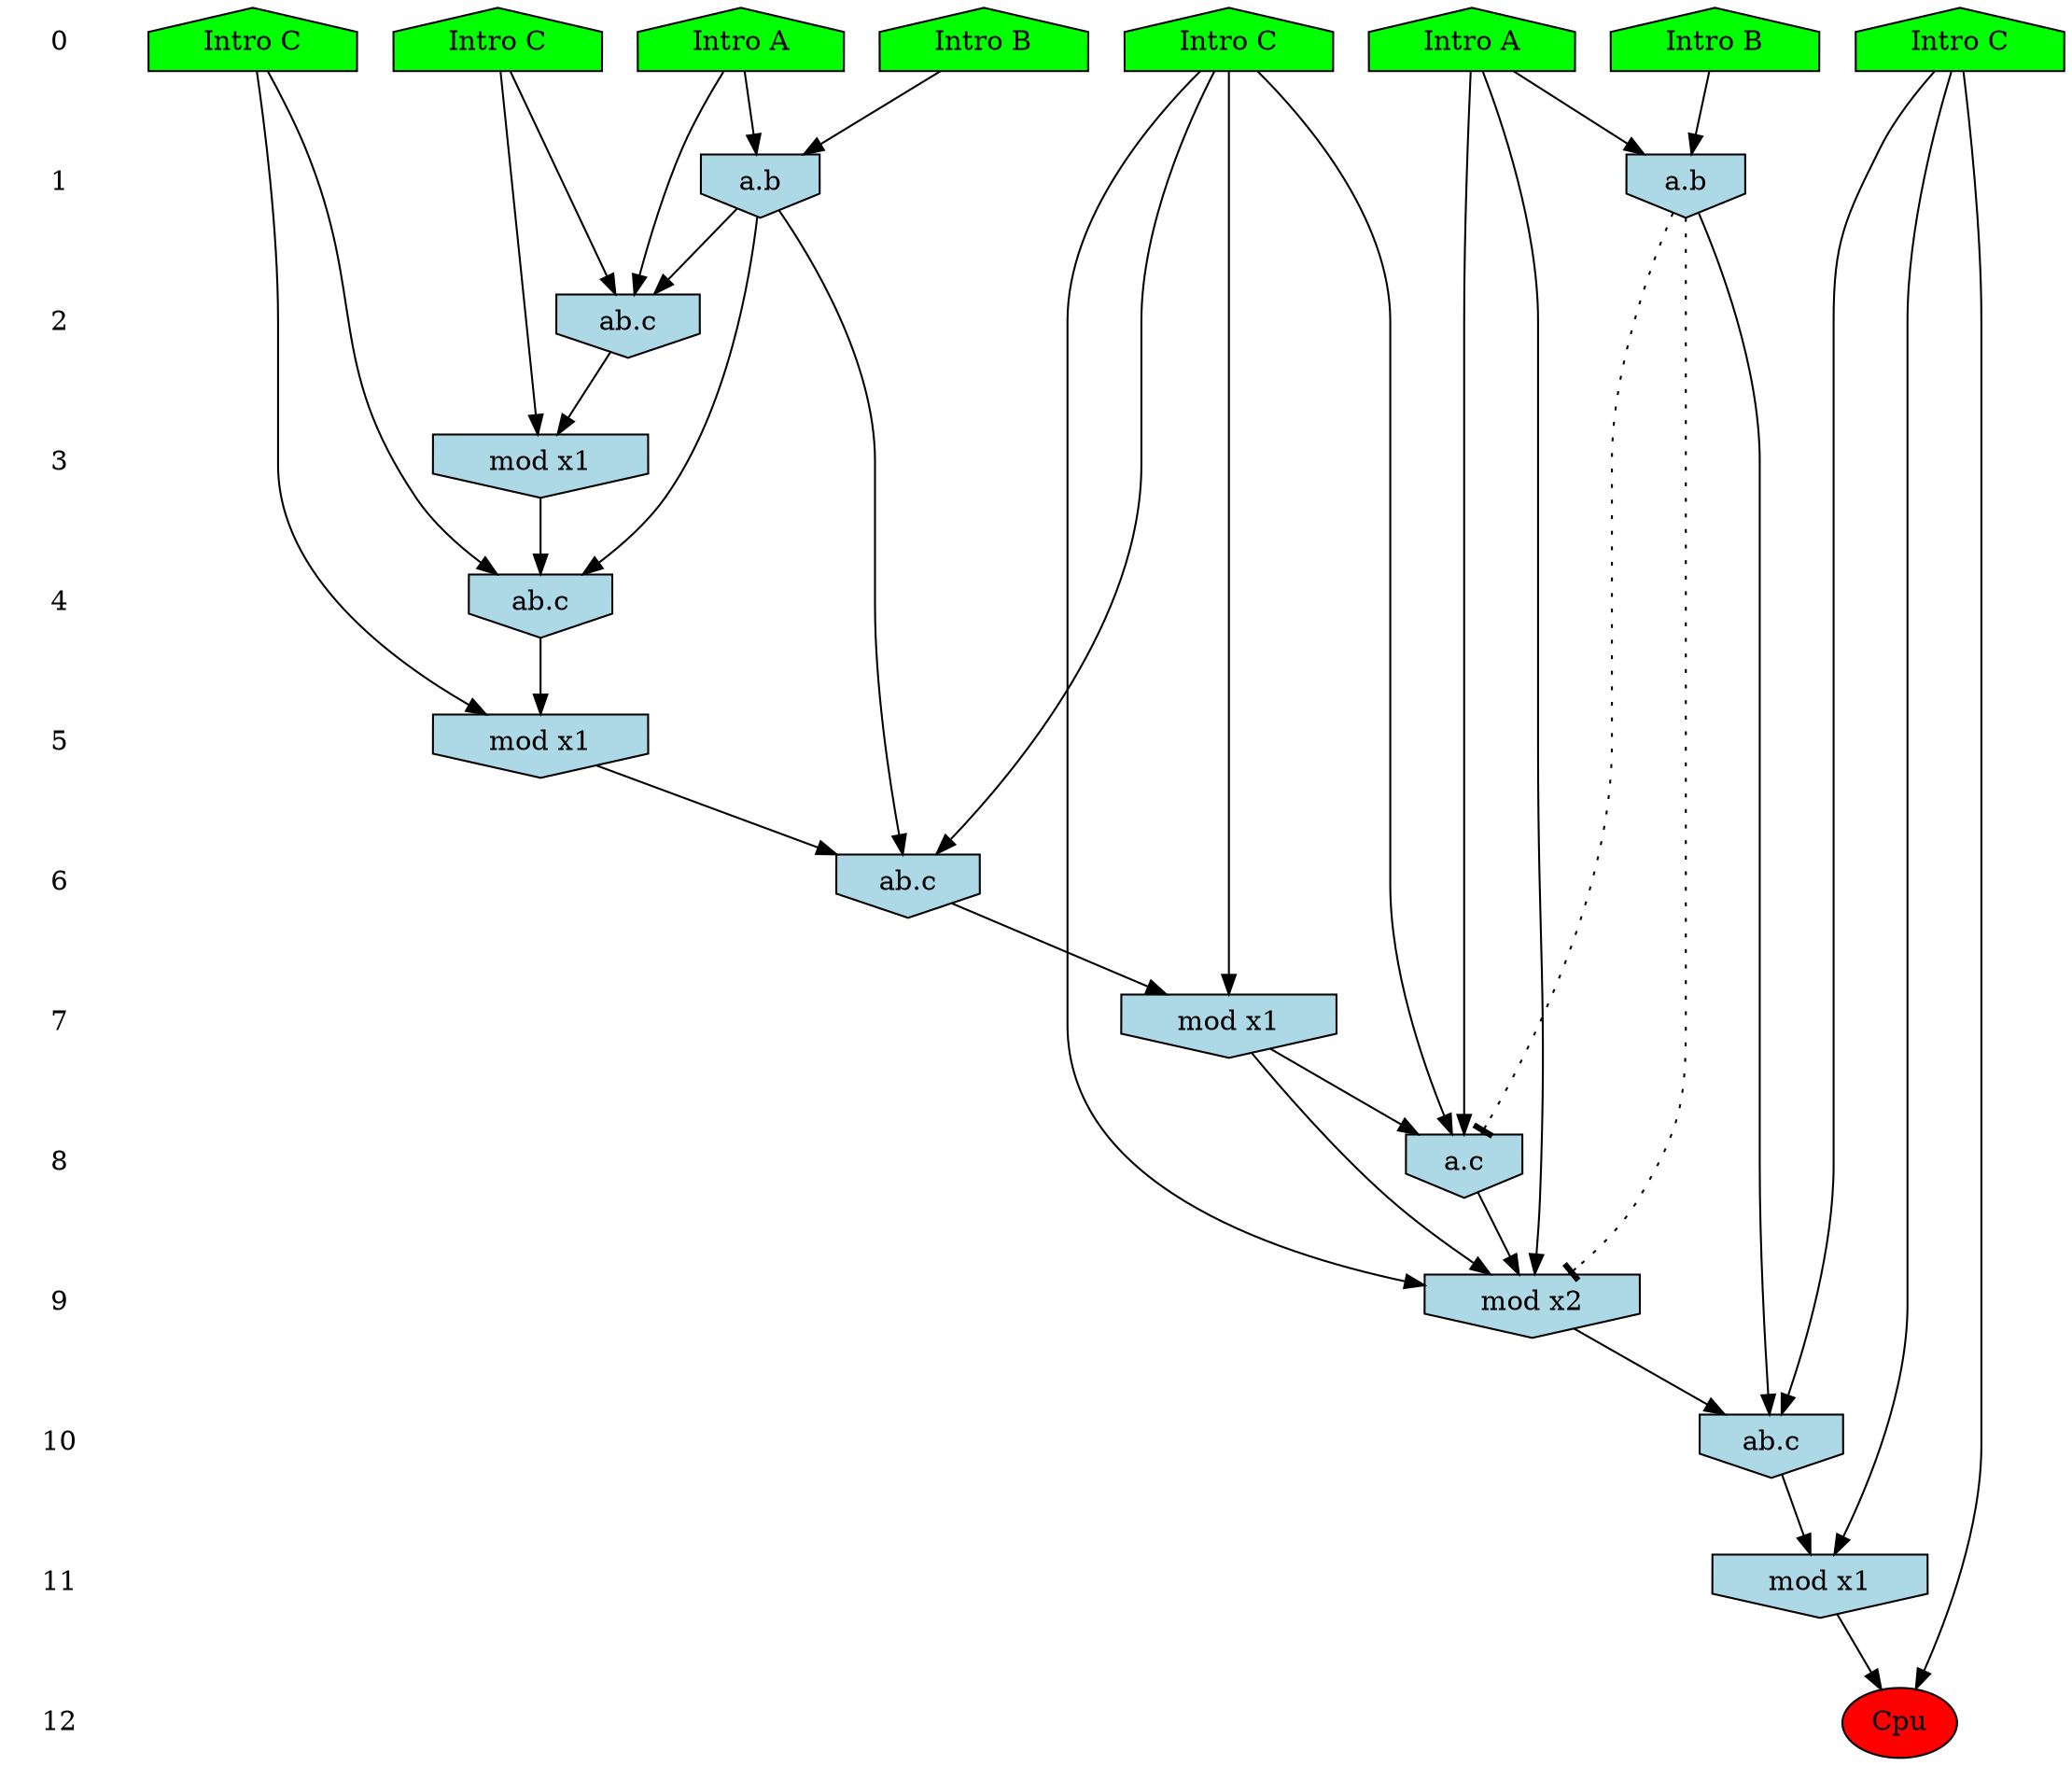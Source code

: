 /* Compression of 6 causal flows obtained in average at 1.503124E+01 t.u */
/* Compressed causal flows were: [793;2202;2226;2829;3161;3791] */
digraph G{
 ranksep=.5 ; 
{ rank = same ; "0" [shape=plaintext] ; node_1 [label ="Intro A", shape=house, style=filled, fillcolor=green] ;
node_2 [label ="Intro B", shape=house, style=filled, fillcolor=green] ;
node_3 [label ="Intro B", shape=house, style=filled, fillcolor=green] ;
node_4 [label ="Intro A", shape=house, style=filled, fillcolor=green] ;
node_5 [label ="Intro C", shape=house, style=filled, fillcolor=green] ;
node_6 [label ="Intro C", shape=house, style=filled, fillcolor=green] ;
node_7 [label ="Intro C", shape=house, style=filled, fillcolor=green] ;
node_8 [label ="Intro C", shape=house, style=filled, fillcolor=green] ;
}
{ rank = same ; "1" [shape=plaintext] ; node_9 [label="a.b", shape=invhouse, style=filled, fillcolor = lightblue] ;
node_18 [label="a.b", shape=invhouse, style=filled, fillcolor = lightblue] ;
}
{ rank = same ; "2" [shape=plaintext] ; node_10 [label="ab.c", shape=invhouse, style=filled, fillcolor = lightblue] ;
}
{ rank = same ; "3" [shape=plaintext] ; node_11 [label="mod x1", shape=invhouse, style=filled, fillcolor = lightblue] ;
}
{ rank = same ; "4" [shape=plaintext] ; node_12 [label="ab.c", shape=invhouse, style=filled, fillcolor = lightblue] ;
}
{ rank = same ; "5" [shape=plaintext] ; node_13 [label="mod x1", shape=invhouse, style=filled, fillcolor = lightblue] ;
}
{ rank = same ; "6" [shape=plaintext] ; node_14 [label="ab.c", shape=invhouse, style=filled, fillcolor = lightblue] ;
}
{ rank = same ; "7" [shape=plaintext] ; node_15 [label="mod x1", shape=invhouse, style=filled, fillcolor = lightblue] ;
}
{ rank = same ; "8" [shape=plaintext] ; node_16 [label="a.c", shape=invhouse, style=filled, fillcolor = lightblue] ;
}
{ rank = same ; "9" [shape=plaintext] ; node_17 [label="mod x2", shape=invhouse, style=filled, fillcolor = lightblue] ;
}
{ rank = same ; "10" [shape=plaintext] ; node_19 [label="ab.c", shape=invhouse, style=filled, fillcolor = lightblue] ;
}
{ rank = same ; "11" [shape=plaintext] ; node_20 [label="mod x1", shape=invhouse, style=filled, fillcolor = lightblue] ;
}
{ rank = same ; "12" [shape=plaintext] ; node_21 [label ="Cpu", style=filled, fillcolor=red] ;
}
"0" -> "1" [style="invis"]; 
"1" -> "2" [style="invis"]; 
"2" -> "3" [style="invis"]; 
"3" -> "4" [style="invis"]; 
"4" -> "5" [style="invis"]; 
"5" -> "6" [style="invis"]; 
"6" -> "7" [style="invis"]; 
"7" -> "8" [style="invis"]; 
"8" -> "9" [style="invis"]; 
"9" -> "10" [style="invis"]; 
"10" -> "11" [style="invis"]; 
"11" -> "12" [style="invis"]; 
node_3 -> node_9
node_4 -> node_9
node_4 -> node_10
node_6 -> node_10
node_9 -> node_10
node_6 -> node_11
node_10 -> node_11
node_5 -> node_12
node_9 -> node_12
node_11 -> node_12
node_5 -> node_13
node_12 -> node_13
node_8 -> node_14
node_9 -> node_14
node_13 -> node_14
node_8 -> node_15
node_14 -> node_15
node_1 -> node_16
node_8 -> node_16
node_15 -> node_16
node_1 -> node_17
node_8 -> node_17
node_15 -> node_17
node_16 -> node_17
node_1 -> node_18
node_2 -> node_18
node_7 -> node_19
node_17 -> node_19
node_18 -> node_19
node_7 -> node_20
node_19 -> node_20
node_7 -> node_21
node_20 -> node_21
node_18 -> node_17 [style=dotted, arrowhead = tee] 
node_18 -> node_16 [style=dotted, arrowhead = tee] 
}
/*
 Dot generation time: 0.000117
*/